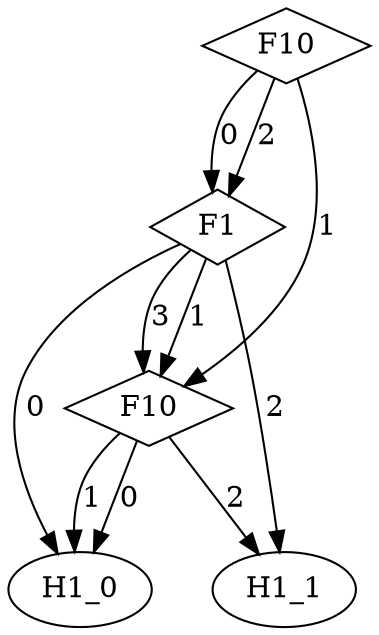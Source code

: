 digraph {
node [label=H1_1,style=""] H1_1
node [label=H1_0,style=""] H1_0
node [label=H1_0,style=""] H1_0
node [label=H1_1,style=""] H1_1
node [label=H1_0,style=""] H1_0
node [label=F10,shape="diamond",style=""] 2
node [label=F1,shape="diamond",style=""] 1
node [label=F10,shape="diamond",style=""] 0

2 -> H1_1 [label="2"]
2 -> H1_0 [label="1"]
2 -> H1_0 [label="0"]
1 -> 2 [label="3"]
1 -> H1_1 [label="2"]
1 -> 2 [label="1"]
1 -> H1_0 [label="0"]
0 -> 1 [label="2"]
0 -> 2 [label="1"]
0 -> 1 [label="0"]
}